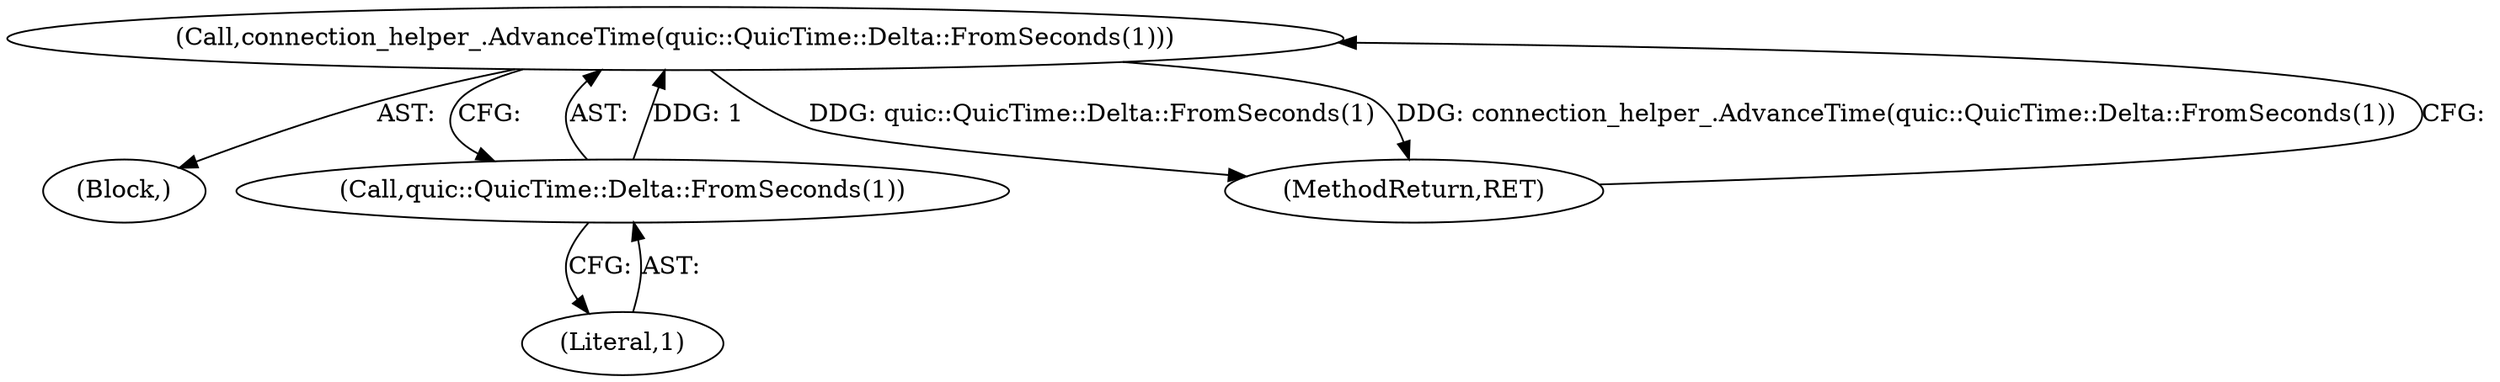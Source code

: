 digraph "0_Chrome_350f7d4b2c76950c8e7271284de84a9756b796e1_2@API" {
"1000116" [label="(Call,connection_helper_.AdvanceTime(quic::QuicTime::Delta::FromSeconds(1)))"];
"1000117" [label="(Call,quic::QuicTime::Delta::FromSeconds(1))"];
"1000116" [label="(Call,connection_helper_.AdvanceTime(quic::QuicTime::Delta::FromSeconds(1)))"];
"1000101" [label="(Block,)"];
"1000118" [label="(Literal,1)"];
"1000117" [label="(Call,quic::QuicTime::Delta::FromSeconds(1))"];
"1000119" [label="(MethodReturn,RET)"];
"1000116" -> "1000101"  [label="AST: "];
"1000116" -> "1000117"  [label="CFG: "];
"1000117" -> "1000116"  [label="AST: "];
"1000119" -> "1000116"  [label="CFG: "];
"1000116" -> "1000119"  [label="DDG: quic::QuicTime::Delta::FromSeconds(1)"];
"1000116" -> "1000119"  [label="DDG: connection_helper_.AdvanceTime(quic::QuicTime::Delta::FromSeconds(1))"];
"1000117" -> "1000116"  [label="DDG: 1"];
"1000117" -> "1000118"  [label="CFG: "];
"1000118" -> "1000117"  [label="AST: "];
}
